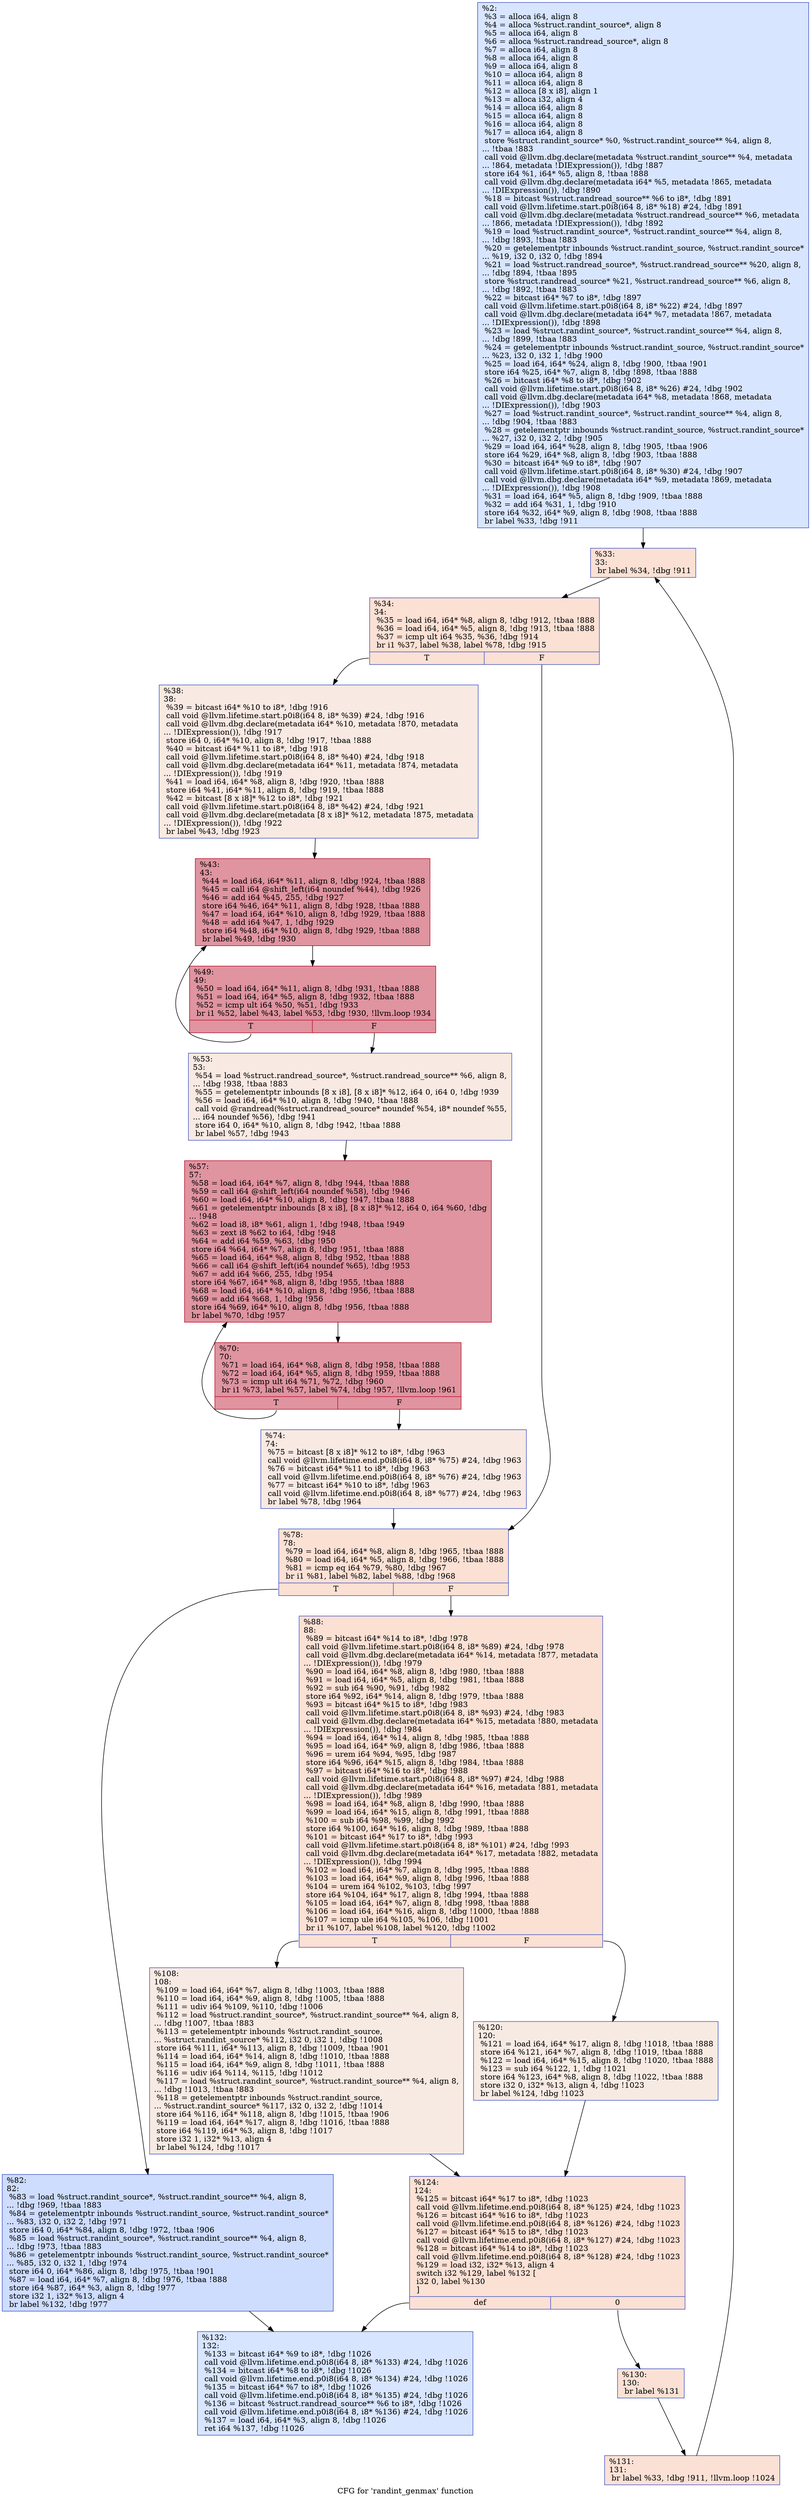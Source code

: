 digraph "CFG for 'randint_genmax' function" {
	label="CFG for 'randint_genmax' function";

	Node0x24cc020 [shape=record,color="#3d50c3ff", style=filled, fillcolor="#a7c5fe70",label="{%2:\l  %3 = alloca i64, align 8\l  %4 = alloca %struct.randint_source*, align 8\l  %5 = alloca i64, align 8\l  %6 = alloca %struct.randread_source*, align 8\l  %7 = alloca i64, align 8\l  %8 = alloca i64, align 8\l  %9 = alloca i64, align 8\l  %10 = alloca i64, align 8\l  %11 = alloca i64, align 8\l  %12 = alloca [8 x i8], align 1\l  %13 = alloca i32, align 4\l  %14 = alloca i64, align 8\l  %15 = alloca i64, align 8\l  %16 = alloca i64, align 8\l  %17 = alloca i64, align 8\l  store %struct.randint_source* %0, %struct.randint_source** %4, align 8,\l... !tbaa !883\l  call void @llvm.dbg.declare(metadata %struct.randint_source** %4, metadata\l... !864, metadata !DIExpression()), !dbg !887\l  store i64 %1, i64* %5, align 8, !tbaa !888\l  call void @llvm.dbg.declare(metadata i64* %5, metadata !865, metadata\l... !DIExpression()), !dbg !890\l  %18 = bitcast %struct.randread_source** %6 to i8*, !dbg !891\l  call void @llvm.lifetime.start.p0i8(i64 8, i8* %18) #24, !dbg !891\l  call void @llvm.dbg.declare(metadata %struct.randread_source** %6, metadata\l... !866, metadata !DIExpression()), !dbg !892\l  %19 = load %struct.randint_source*, %struct.randint_source** %4, align 8,\l... !dbg !893, !tbaa !883\l  %20 = getelementptr inbounds %struct.randint_source, %struct.randint_source*\l... %19, i32 0, i32 0, !dbg !894\l  %21 = load %struct.randread_source*, %struct.randread_source** %20, align 8,\l... !dbg !894, !tbaa !895\l  store %struct.randread_source* %21, %struct.randread_source** %6, align 8,\l... !dbg !892, !tbaa !883\l  %22 = bitcast i64* %7 to i8*, !dbg !897\l  call void @llvm.lifetime.start.p0i8(i64 8, i8* %22) #24, !dbg !897\l  call void @llvm.dbg.declare(metadata i64* %7, metadata !867, metadata\l... !DIExpression()), !dbg !898\l  %23 = load %struct.randint_source*, %struct.randint_source** %4, align 8,\l... !dbg !899, !tbaa !883\l  %24 = getelementptr inbounds %struct.randint_source, %struct.randint_source*\l... %23, i32 0, i32 1, !dbg !900\l  %25 = load i64, i64* %24, align 8, !dbg !900, !tbaa !901\l  store i64 %25, i64* %7, align 8, !dbg !898, !tbaa !888\l  %26 = bitcast i64* %8 to i8*, !dbg !902\l  call void @llvm.lifetime.start.p0i8(i64 8, i8* %26) #24, !dbg !902\l  call void @llvm.dbg.declare(metadata i64* %8, metadata !868, metadata\l... !DIExpression()), !dbg !903\l  %27 = load %struct.randint_source*, %struct.randint_source** %4, align 8,\l... !dbg !904, !tbaa !883\l  %28 = getelementptr inbounds %struct.randint_source, %struct.randint_source*\l... %27, i32 0, i32 2, !dbg !905\l  %29 = load i64, i64* %28, align 8, !dbg !905, !tbaa !906\l  store i64 %29, i64* %8, align 8, !dbg !903, !tbaa !888\l  %30 = bitcast i64* %9 to i8*, !dbg !907\l  call void @llvm.lifetime.start.p0i8(i64 8, i8* %30) #24, !dbg !907\l  call void @llvm.dbg.declare(metadata i64* %9, metadata !869, metadata\l... !DIExpression()), !dbg !908\l  %31 = load i64, i64* %5, align 8, !dbg !909, !tbaa !888\l  %32 = add i64 %31, 1, !dbg !910\l  store i64 %32, i64* %9, align 8, !dbg !908, !tbaa !888\l  br label %33, !dbg !911\l}"];
	Node0x24cc020 -> Node0x24cc920;
	Node0x24cc920 [shape=record,color="#3d50c3ff", style=filled, fillcolor="#f7b99e70",label="{%33:\l33:                                               \l  br label %34, !dbg !911\l}"];
	Node0x24cc920 -> Node0x24cc970;
	Node0x24cc970 [shape=record,color="#3d50c3ff", style=filled, fillcolor="#f7b99e70",label="{%34:\l34:                                               \l  %35 = load i64, i64* %8, align 8, !dbg !912, !tbaa !888\l  %36 = load i64, i64* %5, align 8, !dbg !913, !tbaa !888\l  %37 = icmp ult i64 %35, %36, !dbg !914\l  br i1 %37, label %38, label %78, !dbg !915\l|{<s0>T|<s1>F}}"];
	Node0x24cc970:s0 -> Node0x24cc9c0;
	Node0x24cc970:s1 -> Node0x24ccbf0;
	Node0x24cc9c0 [shape=record,color="#3d50c3ff", style=filled, fillcolor="#efcebd70",label="{%38:\l38:                                               \l  %39 = bitcast i64* %10 to i8*, !dbg !916\l  call void @llvm.lifetime.start.p0i8(i64 8, i8* %39) #24, !dbg !916\l  call void @llvm.dbg.declare(metadata i64* %10, metadata !870, metadata\l... !DIExpression()), !dbg !917\l  store i64 0, i64* %10, align 8, !dbg !917, !tbaa !888\l  %40 = bitcast i64* %11 to i8*, !dbg !918\l  call void @llvm.lifetime.start.p0i8(i64 8, i8* %40) #24, !dbg !918\l  call void @llvm.dbg.declare(metadata i64* %11, metadata !874, metadata\l... !DIExpression()), !dbg !919\l  %41 = load i64, i64* %8, align 8, !dbg !920, !tbaa !888\l  store i64 %41, i64* %11, align 8, !dbg !919, !tbaa !888\l  %42 = bitcast [8 x i8]* %12 to i8*, !dbg !921\l  call void @llvm.lifetime.start.p0i8(i64 8, i8* %42) #24, !dbg !921\l  call void @llvm.dbg.declare(metadata [8 x i8]* %12, metadata !875, metadata\l... !DIExpression()), !dbg !922\l  br label %43, !dbg !923\l}"];
	Node0x24cc9c0 -> Node0x24cca10;
	Node0x24cca10 [shape=record,color="#b70d28ff", style=filled, fillcolor="#b70d2870",label="{%43:\l43:                                               \l  %44 = load i64, i64* %11, align 8, !dbg !924, !tbaa !888\l  %45 = call i64 @shift_left(i64 noundef %44), !dbg !926\l  %46 = add i64 %45, 255, !dbg !927\l  store i64 %46, i64* %11, align 8, !dbg !928, !tbaa !888\l  %47 = load i64, i64* %10, align 8, !dbg !929, !tbaa !888\l  %48 = add i64 %47, 1, !dbg !929\l  store i64 %48, i64* %10, align 8, !dbg !929, !tbaa !888\l  br label %49, !dbg !930\l}"];
	Node0x24cca10 -> Node0x24cca60;
	Node0x24cca60 [shape=record,color="#b70d28ff", style=filled, fillcolor="#b70d2870",label="{%49:\l49:                                               \l  %50 = load i64, i64* %11, align 8, !dbg !931, !tbaa !888\l  %51 = load i64, i64* %5, align 8, !dbg !932, !tbaa !888\l  %52 = icmp ult i64 %50, %51, !dbg !933\l  br i1 %52, label %43, label %53, !dbg !930, !llvm.loop !934\l|{<s0>T|<s1>F}}"];
	Node0x24cca60:s0 -> Node0x24cca10;
	Node0x24cca60:s1 -> Node0x24ccab0;
	Node0x24ccab0 [shape=record,color="#3d50c3ff", style=filled, fillcolor="#efcebd70",label="{%53:\l53:                                               \l  %54 = load %struct.randread_source*, %struct.randread_source** %6, align 8,\l... !dbg !938, !tbaa !883\l  %55 = getelementptr inbounds [8 x i8], [8 x i8]* %12, i64 0, i64 0, !dbg !939\l  %56 = load i64, i64* %10, align 8, !dbg !940, !tbaa !888\l  call void @randread(%struct.randread_source* noundef %54, i8* noundef %55,\l... i64 noundef %56), !dbg !941\l  store i64 0, i64* %10, align 8, !dbg !942, !tbaa !888\l  br label %57, !dbg !943\l}"];
	Node0x24ccab0 -> Node0x24ccb00;
	Node0x24ccb00 [shape=record,color="#b70d28ff", style=filled, fillcolor="#b70d2870",label="{%57:\l57:                                               \l  %58 = load i64, i64* %7, align 8, !dbg !944, !tbaa !888\l  %59 = call i64 @shift_left(i64 noundef %58), !dbg !946\l  %60 = load i64, i64* %10, align 8, !dbg !947, !tbaa !888\l  %61 = getelementptr inbounds [8 x i8], [8 x i8]* %12, i64 0, i64 %60, !dbg\l... !948\l  %62 = load i8, i8* %61, align 1, !dbg !948, !tbaa !949\l  %63 = zext i8 %62 to i64, !dbg !948\l  %64 = add i64 %59, %63, !dbg !950\l  store i64 %64, i64* %7, align 8, !dbg !951, !tbaa !888\l  %65 = load i64, i64* %8, align 8, !dbg !952, !tbaa !888\l  %66 = call i64 @shift_left(i64 noundef %65), !dbg !953\l  %67 = add i64 %66, 255, !dbg !954\l  store i64 %67, i64* %8, align 8, !dbg !955, !tbaa !888\l  %68 = load i64, i64* %10, align 8, !dbg !956, !tbaa !888\l  %69 = add i64 %68, 1, !dbg !956\l  store i64 %69, i64* %10, align 8, !dbg !956, !tbaa !888\l  br label %70, !dbg !957\l}"];
	Node0x24ccb00 -> Node0x24ccb50;
	Node0x24ccb50 [shape=record,color="#b70d28ff", style=filled, fillcolor="#b70d2870",label="{%70:\l70:                                               \l  %71 = load i64, i64* %8, align 8, !dbg !958, !tbaa !888\l  %72 = load i64, i64* %5, align 8, !dbg !959, !tbaa !888\l  %73 = icmp ult i64 %71, %72, !dbg !960\l  br i1 %73, label %57, label %74, !dbg !957, !llvm.loop !961\l|{<s0>T|<s1>F}}"];
	Node0x24ccb50:s0 -> Node0x24ccb00;
	Node0x24ccb50:s1 -> Node0x24ccba0;
	Node0x24ccba0 [shape=record,color="#3d50c3ff", style=filled, fillcolor="#efcebd70",label="{%74:\l74:                                               \l  %75 = bitcast [8 x i8]* %12 to i8*, !dbg !963\l  call void @llvm.lifetime.end.p0i8(i64 8, i8* %75) #24, !dbg !963\l  %76 = bitcast i64* %11 to i8*, !dbg !963\l  call void @llvm.lifetime.end.p0i8(i64 8, i8* %76) #24, !dbg !963\l  %77 = bitcast i64* %10 to i8*, !dbg !963\l  call void @llvm.lifetime.end.p0i8(i64 8, i8* %77) #24, !dbg !963\l  br label %78, !dbg !964\l}"];
	Node0x24ccba0 -> Node0x24ccbf0;
	Node0x24ccbf0 [shape=record,color="#3d50c3ff", style=filled, fillcolor="#f7b99e70",label="{%78:\l78:                                               \l  %79 = load i64, i64* %8, align 8, !dbg !965, !tbaa !888\l  %80 = load i64, i64* %5, align 8, !dbg !966, !tbaa !888\l  %81 = icmp eq i64 %79, %80, !dbg !967\l  br i1 %81, label %82, label %88, !dbg !968\l|{<s0>T|<s1>F}}"];
	Node0x24ccbf0:s0 -> Node0x24ccc40;
	Node0x24ccbf0:s1 -> Node0x24ccc90;
	Node0x24ccc40 [shape=record,color="#3d50c3ff", style=filled, fillcolor="#8fb1fe70",label="{%82:\l82:                                               \l  %83 = load %struct.randint_source*, %struct.randint_source** %4, align 8,\l... !dbg !969, !tbaa !883\l  %84 = getelementptr inbounds %struct.randint_source, %struct.randint_source*\l... %83, i32 0, i32 2, !dbg !971\l  store i64 0, i64* %84, align 8, !dbg !972, !tbaa !906\l  %85 = load %struct.randint_source*, %struct.randint_source** %4, align 8,\l... !dbg !973, !tbaa !883\l  %86 = getelementptr inbounds %struct.randint_source, %struct.randint_source*\l... %85, i32 0, i32 1, !dbg !974\l  store i64 0, i64* %86, align 8, !dbg !975, !tbaa !901\l  %87 = load i64, i64* %7, align 8, !dbg !976, !tbaa !888\l  store i64 %87, i64* %3, align 8, !dbg !977\l  store i32 1, i32* %13, align 4\l  br label %132, !dbg !977\l}"];
	Node0x24ccc40 -> Node0x24cce70;
	Node0x24ccc90 [shape=record,color="#3d50c3ff", style=filled, fillcolor="#f7b99e70",label="{%88:\l88:                                               \l  %89 = bitcast i64* %14 to i8*, !dbg !978\l  call void @llvm.lifetime.start.p0i8(i64 8, i8* %89) #24, !dbg !978\l  call void @llvm.dbg.declare(metadata i64* %14, metadata !877, metadata\l... !DIExpression()), !dbg !979\l  %90 = load i64, i64* %8, align 8, !dbg !980, !tbaa !888\l  %91 = load i64, i64* %5, align 8, !dbg !981, !tbaa !888\l  %92 = sub i64 %90, %91, !dbg !982\l  store i64 %92, i64* %14, align 8, !dbg !979, !tbaa !888\l  %93 = bitcast i64* %15 to i8*, !dbg !983\l  call void @llvm.lifetime.start.p0i8(i64 8, i8* %93) #24, !dbg !983\l  call void @llvm.dbg.declare(metadata i64* %15, metadata !880, metadata\l... !DIExpression()), !dbg !984\l  %94 = load i64, i64* %14, align 8, !dbg !985, !tbaa !888\l  %95 = load i64, i64* %9, align 8, !dbg !986, !tbaa !888\l  %96 = urem i64 %94, %95, !dbg !987\l  store i64 %96, i64* %15, align 8, !dbg !984, !tbaa !888\l  %97 = bitcast i64* %16 to i8*, !dbg !988\l  call void @llvm.lifetime.start.p0i8(i64 8, i8* %97) #24, !dbg !988\l  call void @llvm.dbg.declare(metadata i64* %16, metadata !881, metadata\l... !DIExpression()), !dbg !989\l  %98 = load i64, i64* %8, align 8, !dbg !990, !tbaa !888\l  %99 = load i64, i64* %15, align 8, !dbg !991, !tbaa !888\l  %100 = sub i64 %98, %99, !dbg !992\l  store i64 %100, i64* %16, align 8, !dbg !989, !tbaa !888\l  %101 = bitcast i64* %17 to i8*, !dbg !993\l  call void @llvm.lifetime.start.p0i8(i64 8, i8* %101) #24, !dbg !993\l  call void @llvm.dbg.declare(metadata i64* %17, metadata !882, metadata\l... !DIExpression()), !dbg !994\l  %102 = load i64, i64* %7, align 8, !dbg !995, !tbaa !888\l  %103 = load i64, i64* %9, align 8, !dbg !996, !tbaa !888\l  %104 = urem i64 %102, %103, !dbg !997\l  store i64 %104, i64* %17, align 8, !dbg !994, !tbaa !888\l  %105 = load i64, i64* %7, align 8, !dbg !998, !tbaa !888\l  %106 = load i64, i64* %16, align 8, !dbg !1000, !tbaa !888\l  %107 = icmp ule i64 %105, %106, !dbg !1001\l  br i1 %107, label %108, label %120, !dbg !1002\l|{<s0>T|<s1>F}}"];
	Node0x24ccc90:s0 -> Node0x24ccce0;
	Node0x24ccc90:s1 -> Node0x24ccd30;
	Node0x24ccce0 [shape=record,color="#3d50c3ff", style=filled, fillcolor="#eed0c070",label="{%108:\l108:                                              \l  %109 = load i64, i64* %7, align 8, !dbg !1003, !tbaa !888\l  %110 = load i64, i64* %9, align 8, !dbg !1005, !tbaa !888\l  %111 = udiv i64 %109, %110, !dbg !1006\l  %112 = load %struct.randint_source*, %struct.randint_source** %4, align 8,\l... !dbg !1007, !tbaa !883\l  %113 = getelementptr inbounds %struct.randint_source,\l... %struct.randint_source* %112, i32 0, i32 1, !dbg !1008\l  store i64 %111, i64* %113, align 8, !dbg !1009, !tbaa !901\l  %114 = load i64, i64* %14, align 8, !dbg !1010, !tbaa !888\l  %115 = load i64, i64* %9, align 8, !dbg !1011, !tbaa !888\l  %116 = udiv i64 %114, %115, !dbg !1012\l  %117 = load %struct.randint_source*, %struct.randint_source** %4, align 8,\l... !dbg !1013, !tbaa !883\l  %118 = getelementptr inbounds %struct.randint_source,\l... %struct.randint_source* %117, i32 0, i32 2, !dbg !1014\l  store i64 %116, i64* %118, align 8, !dbg !1015, !tbaa !906\l  %119 = load i64, i64* %17, align 8, !dbg !1016, !tbaa !888\l  store i64 %119, i64* %3, align 8, !dbg !1017\l  store i32 1, i32* %13, align 4\l  br label %124, !dbg !1017\l}"];
	Node0x24ccce0 -> Node0x24ccd80;
	Node0x24ccd30 [shape=record,color="#3d50c3ff", style=filled, fillcolor="#eed0c070",label="{%120:\l120:                                              \l  %121 = load i64, i64* %17, align 8, !dbg !1018, !tbaa !888\l  store i64 %121, i64* %7, align 8, !dbg !1019, !tbaa !888\l  %122 = load i64, i64* %15, align 8, !dbg !1020, !tbaa !888\l  %123 = sub i64 %122, 1, !dbg !1021\l  store i64 %123, i64* %8, align 8, !dbg !1022, !tbaa !888\l  store i32 0, i32* %13, align 4, !dbg !1023\l  br label %124, !dbg !1023\l}"];
	Node0x24ccd30 -> Node0x24ccd80;
	Node0x24ccd80 [shape=record,color="#3d50c3ff", style=filled, fillcolor="#f7b99e70",label="{%124:\l124:                                              \l  %125 = bitcast i64* %17 to i8*, !dbg !1023\l  call void @llvm.lifetime.end.p0i8(i64 8, i8* %125) #24, !dbg !1023\l  %126 = bitcast i64* %16 to i8*, !dbg !1023\l  call void @llvm.lifetime.end.p0i8(i64 8, i8* %126) #24, !dbg !1023\l  %127 = bitcast i64* %15 to i8*, !dbg !1023\l  call void @llvm.lifetime.end.p0i8(i64 8, i8* %127) #24, !dbg !1023\l  %128 = bitcast i64* %14 to i8*, !dbg !1023\l  call void @llvm.lifetime.end.p0i8(i64 8, i8* %128) #24, !dbg !1023\l  %129 = load i32, i32* %13, align 4\l  switch i32 %129, label %132 [\l    i32 0, label %130\l  ]\l|{<s0>def|<s1>0}}"];
	Node0x24ccd80:s0 -> Node0x24cce70;
	Node0x24ccd80:s1 -> Node0x24ccdd0;
	Node0x24ccdd0 [shape=record,color="#3d50c3ff", style=filled, fillcolor="#f7bca170",label="{%130:\l130:                                              \l  br label %131\l}"];
	Node0x24ccdd0 -> Node0x24cce20;
	Node0x24cce20 [shape=record,color="#3d50c3ff", style=filled, fillcolor="#f7bca170",label="{%131:\l131:                                              \l  br label %33, !dbg !911, !llvm.loop !1024\l}"];
	Node0x24cce20 -> Node0x24cc920;
	Node0x24cce70 [shape=record,color="#3d50c3ff", style=filled, fillcolor="#a7c5fe70",label="{%132:\l132:                                              \l  %133 = bitcast i64* %9 to i8*, !dbg !1026\l  call void @llvm.lifetime.end.p0i8(i64 8, i8* %133) #24, !dbg !1026\l  %134 = bitcast i64* %8 to i8*, !dbg !1026\l  call void @llvm.lifetime.end.p0i8(i64 8, i8* %134) #24, !dbg !1026\l  %135 = bitcast i64* %7 to i8*, !dbg !1026\l  call void @llvm.lifetime.end.p0i8(i64 8, i8* %135) #24, !dbg !1026\l  %136 = bitcast %struct.randread_source** %6 to i8*, !dbg !1026\l  call void @llvm.lifetime.end.p0i8(i64 8, i8* %136) #24, !dbg !1026\l  %137 = load i64, i64* %3, align 8, !dbg !1026\l  ret i64 %137, !dbg !1026\l}"];
}
